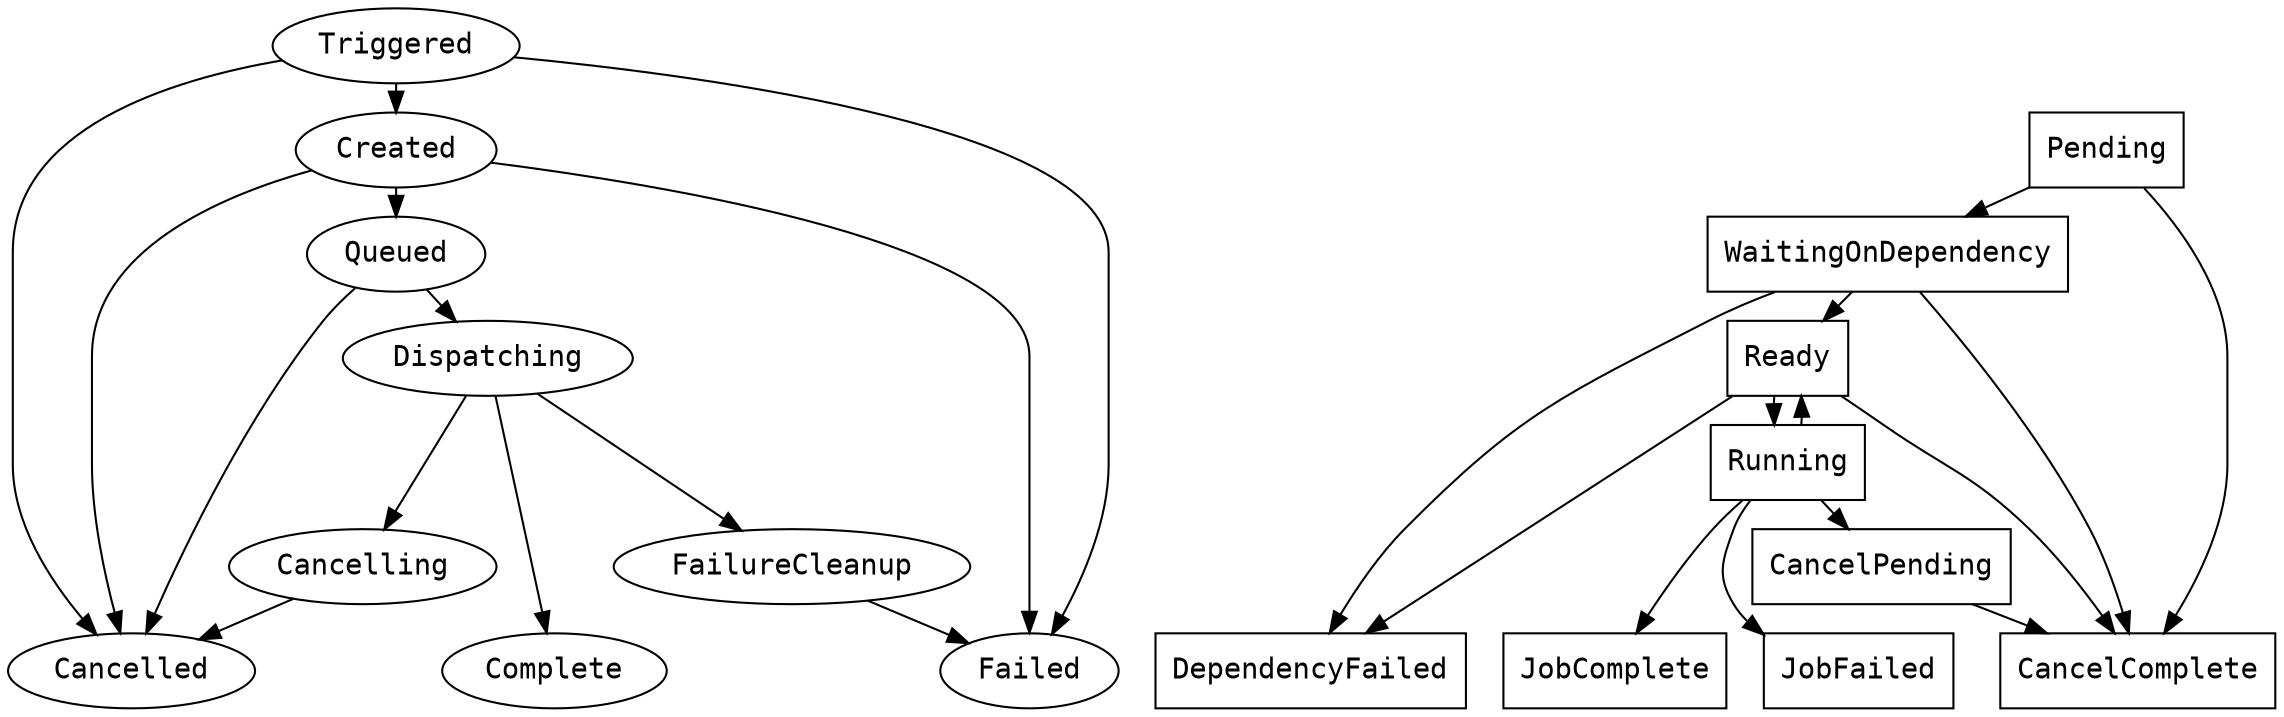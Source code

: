 digraph STATES {

  ranksep=0.2;

////////////////////////////////////////////////////////////////////////
// Group states
node[fontname="Courier", shape=oval];
Triggered;
Created;
Queued;
Dispatching;
Complete;
FailureCleanup;
Failed;
Cancelling;
Cancelled;

Triggered -> Created;
Triggered -> Failed;
Triggered -> Cancelled;

Created -> Queued;
Created -> Failed;
Created -> Cancelled;

Queued -> Dispatching;
Queued -> Cancelled;

Dispatching -> Complete;
Dispatching -> FailureCleanup;
Dispatching -> Cancelling;

FailureCleanup -> Failed;

Cancelling -> Cancelled;

////////////////////////////////////////////////////////////////////////
// Job states
node[fontname="Courier", shape=box];
Pending; // Holding? GroupHold 
WaitingOnDependency;
Ready; 
Running;
JobComplete; // CompletedJob?
JobFailed;   // FailedJob?
DependencyFailed;
CancelPending;
CancelComplete;

Pending -> WaitingOnDependency; 
Pending -> CancelComplete;

WaitingOnDependency -> Ready;
WaitingOnDependency -> DependencyFailed;
WaitingOnDependency -> CancelComplete;

Ready -> Running;
Ready -> CancelComplete;
Ready -> DependencyFailed;

Running -> JobComplete; // Complete
Running -> JobFailed; // FatalError
Running -> Ready; // NonFatalError
Running -> CancelPending;

CancelPending -> CancelComplete;

{rank=same; JobFailed JobComplete DependencyFailed CancelComplete}

// Cross FSM relationships
{rank=same; Created Pending}
{rank=same; Dispatching Ready}

{rank=same; Cancelling FailureCleanup}

{rank=same; Complete Failed Cancelled }

{rank=same; Complete JobComplete}
}



